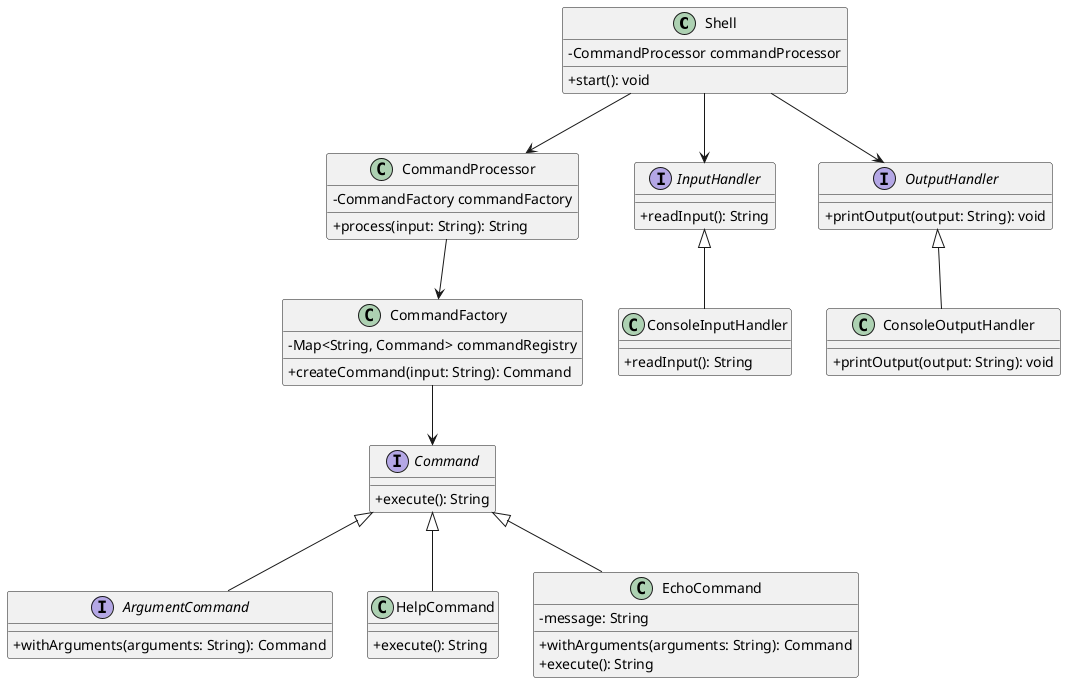 @startuml
skinparam classAttributeIconSize 0

class Shell {
    - CommandProcessor commandProcessor
    + start(): void
}

class CommandProcessor {
    - CommandFactory commandFactory
    + process(input: String): String
}

interface Command {
    + execute(): String
}

interface ArgumentCommand {
    + withArguments(arguments: String): Command
}

Command <|-- ArgumentCommand
Command <|-- HelpCommand
Command <|-- EchoCommand

class HelpCommand {
    + execute(): String
}

class EchoCommand {
    - message: String
    + withArguments(arguments: String): Command
    + execute(): String
}

class CommandFactory {
    - Map<String, Command> commandRegistry
    + createCommand(input: String): Command
}

interface InputHandler {
    + readInput(): String
}

class ConsoleInputHandler {
    + readInput(): String
}

InputHandler <|-- ConsoleInputHandler

interface OutputHandler {
    + printOutput(output: String): void
}

class ConsoleOutputHandler {
    + printOutput(output: String): void
}

OutputHandler <|-- ConsoleOutputHandler

Shell --> CommandProcessor
CommandProcessor --> CommandFactory
CommandFactory --> Command
Shell --> InputHandler
Shell --> OutputHandler
@enduml
